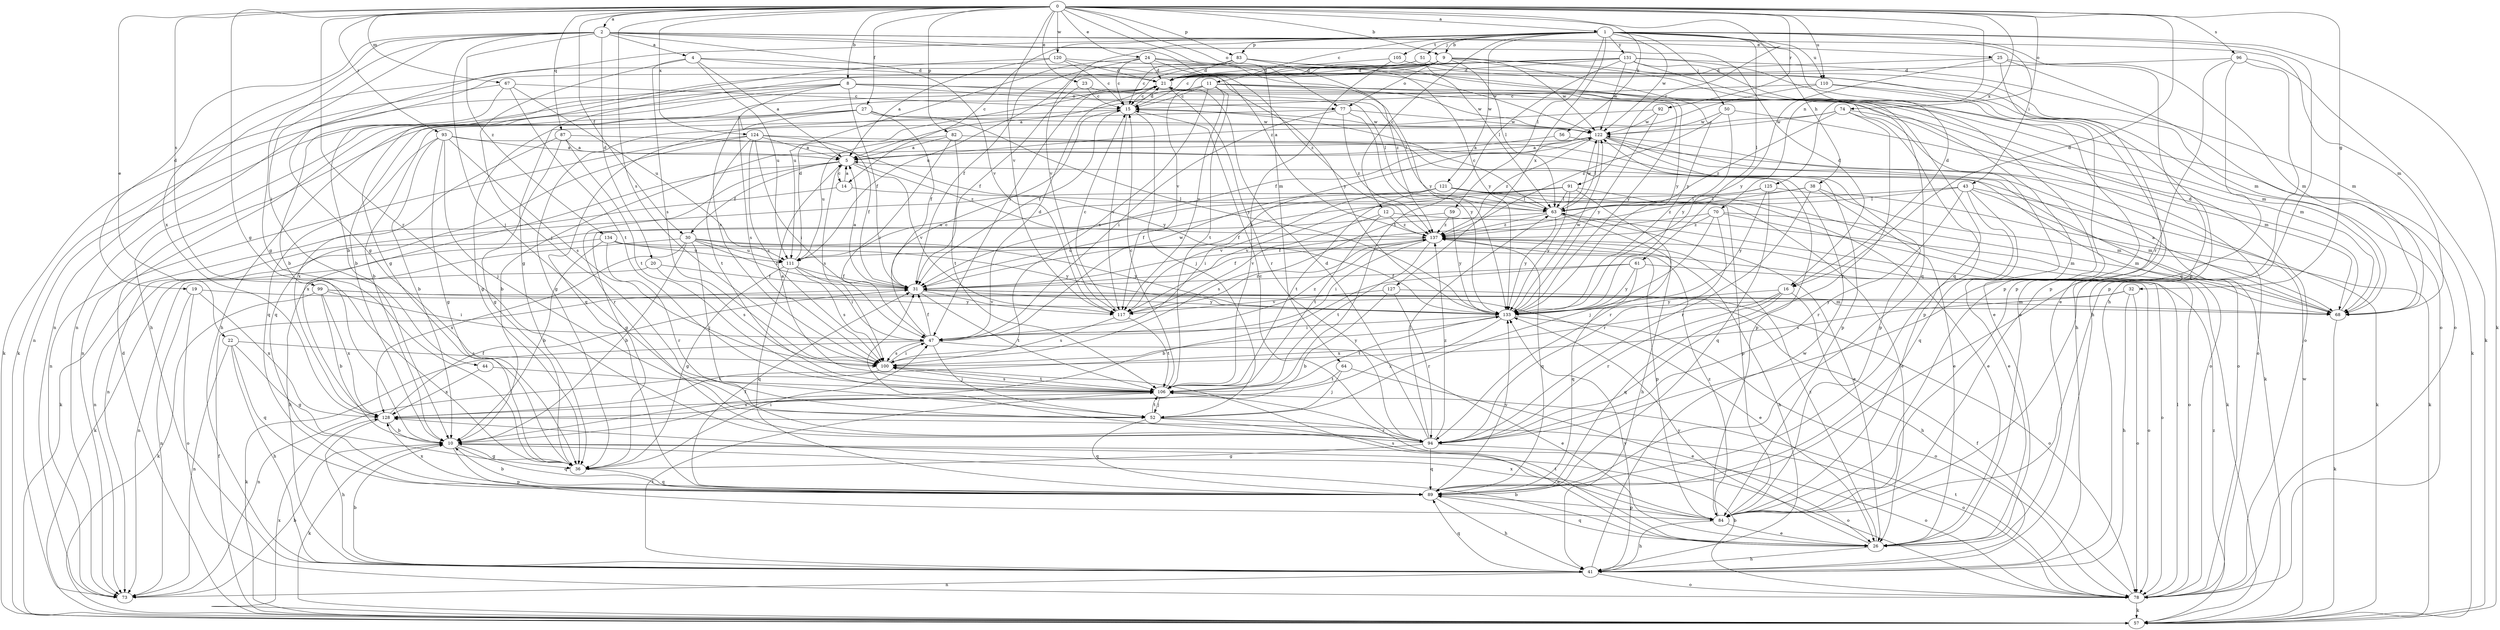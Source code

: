 strict digraph  {
0;
1;
2;
4;
5;
8;
9;
10;
11;
12;
14;
15;
16;
19;
20;
21;
22;
23;
24;
25;
26;
27;
30;
31;
32;
36;
38;
41;
43;
44;
47;
50;
51;
52;
56;
57;
59;
61;
63;
64;
67;
68;
70;
73;
74;
77;
78;
82;
83;
84;
87;
89;
91;
92;
93;
94;
96;
99;
100;
105;
106;
110;
111;
117;
120;
121;
122;
124;
125;
127;
128;
131;
133;
134;
137;
0 -> 1  [label=a];
0 -> 2  [label=a];
0 -> 8  [label=b];
0 -> 9  [label=b];
0 -> 16  [label=d];
0 -> 22  [label=e];
0 -> 23  [label=e];
0 -> 24  [label=e];
0 -> 27  [label=f];
0 -> 30  [label=f];
0 -> 32  [label=g];
0 -> 36  [label=g];
0 -> 56  [label=k];
0 -> 64  [label=m];
0 -> 67  [label=m];
0 -> 70  [label=n];
0 -> 74  [label=o];
0 -> 77  [label=o];
0 -> 82  [label=p];
0 -> 83  [label=p];
0 -> 87  [label=q];
0 -> 91  [label=r];
0 -> 92  [label=r];
0 -> 93  [label=r];
0 -> 94  [label=r];
0 -> 96  [label=s];
0 -> 99  [label=s];
0 -> 100  [label=s];
0 -> 110  [label=u];
0 -> 117  [label=v];
0 -> 120  [label=w];
0 -> 124  [label=x];
0 -> 125  [label=x];
1 -> 9  [label=b];
1 -> 11  [label=c];
1 -> 12  [label=c];
1 -> 14  [label=c];
1 -> 16  [label=d];
1 -> 36  [label=g];
1 -> 38  [label=h];
1 -> 41  [label=h];
1 -> 43  [label=i];
1 -> 50  [label=j];
1 -> 51  [label=j];
1 -> 57  [label=k];
1 -> 59  [label=l];
1 -> 61  [label=l];
1 -> 83  [label=p];
1 -> 84  [label=p];
1 -> 105  [label=t];
1 -> 110  [label=u];
1 -> 117  [label=v];
1 -> 121  [label=w];
1 -> 122  [label=w];
1 -> 127  [label=x];
1 -> 131  [label=y];
2 -> 4  [label=a];
2 -> 16  [label=d];
2 -> 19  [label=d];
2 -> 20  [label=d];
2 -> 25  [label=e];
2 -> 36  [label=g];
2 -> 44  [label=i];
2 -> 52  [label=j];
2 -> 68  [label=m];
2 -> 117  [label=v];
2 -> 128  [label=x];
2 -> 134  [label=z];
2 -> 137  [label=z];
4 -> 5  [label=a];
4 -> 21  [label=d];
4 -> 52  [label=j];
4 -> 100  [label=s];
4 -> 111  [label=u];
4 -> 133  [label=y];
5 -> 14  [label=c];
5 -> 30  [label=f];
5 -> 94  [label=r];
5 -> 100  [label=s];
5 -> 117  [label=v];
5 -> 128  [label=x];
5 -> 137  [label=z];
8 -> 31  [label=f];
8 -> 41  [label=h];
8 -> 57  [label=k];
8 -> 63  [label=l];
8 -> 73  [label=n];
8 -> 77  [label=o];
8 -> 100  [label=s];
8 -> 122  [label=w];
9 -> 21  [label=d];
9 -> 41  [label=h];
9 -> 47  [label=i];
9 -> 63  [label=l];
9 -> 77  [label=o];
9 -> 89  [label=q];
9 -> 111  [label=u];
9 -> 117  [label=v];
9 -> 122  [label=w];
9 -> 133  [label=y];
10 -> 36  [label=g];
10 -> 57  [label=k];
10 -> 78  [label=o];
10 -> 84  [label=p];
10 -> 89  [label=q];
11 -> 5  [label=a];
11 -> 10  [label=b];
11 -> 15  [label=c];
11 -> 26  [label=e];
11 -> 57  [label=k];
11 -> 78  [label=o];
11 -> 100  [label=s];
11 -> 106  [label=t];
11 -> 117  [label=v];
11 -> 133  [label=y];
12 -> 68  [label=m];
12 -> 106  [label=t];
12 -> 117  [label=v];
12 -> 137  [label=z];
14 -> 5  [label=a];
14 -> 57  [label=k];
14 -> 63  [label=l];
15 -> 21  [label=d];
15 -> 31  [label=f];
15 -> 36  [label=g];
15 -> 52  [label=j];
15 -> 117  [label=v];
15 -> 122  [label=w];
16 -> 41  [label=h];
16 -> 89  [label=q];
16 -> 94  [label=r];
16 -> 128  [label=x];
16 -> 133  [label=y];
19 -> 73  [label=n];
19 -> 78  [label=o];
19 -> 128  [label=x];
19 -> 133  [label=y];
20 -> 31  [label=f];
20 -> 73  [label=n];
20 -> 100  [label=s];
21 -> 15  [label=c];
21 -> 41  [label=h];
21 -> 68  [label=m];
21 -> 94  [label=r];
22 -> 36  [label=g];
22 -> 41  [label=h];
22 -> 73  [label=n];
22 -> 89  [label=q];
22 -> 100  [label=s];
23 -> 15  [label=c];
23 -> 31  [label=f];
23 -> 63  [label=l];
24 -> 15  [label=c];
24 -> 21  [label=d];
24 -> 31  [label=f];
24 -> 111  [label=u];
24 -> 122  [label=w];
24 -> 133  [label=y];
24 -> 137  [label=z];
25 -> 21  [label=d];
25 -> 68  [label=m];
25 -> 78  [label=o];
25 -> 84  [label=p];
25 -> 133  [label=y];
26 -> 10  [label=b];
26 -> 41  [label=h];
26 -> 89  [label=q];
26 -> 106  [label=t];
26 -> 133  [label=y];
26 -> 137  [label=z];
27 -> 10  [label=b];
27 -> 31  [label=f];
27 -> 73  [label=n];
27 -> 100  [label=s];
27 -> 122  [label=w];
27 -> 133  [label=y];
30 -> 10  [label=b];
30 -> 31  [label=f];
30 -> 41  [label=h];
30 -> 52  [label=j];
30 -> 84  [label=p];
30 -> 111  [label=u];
30 -> 128  [label=x];
30 -> 133  [label=y];
31 -> 5  [label=a];
31 -> 68  [label=m];
31 -> 106  [label=t];
31 -> 117  [label=v];
31 -> 133  [label=y];
32 -> 41  [label=h];
32 -> 78  [label=o];
32 -> 100  [label=s];
32 -> 133  [label=y];
36 -> 47  [label=i];
36 -> 89  [label=q];
38 -> 26  [label=e];
38 -> 63  [label=l];
38 -> 68  [label=m];
38 -> 94  [label=r];
38 -> 137  [label=z];
41 -> 10  [label=b];
41 -> 73  [label=n];
41 -> 78  [label=o];
41 -> 89  [label=q];
41 -> 106  [label=t];
41 -> 122  [label=w];
41 -> 133  [label=y];
43 -> 26  [label=e];
43 -> 36  [label=g];
43 -> 57  [label=k];
43 -> 63  [label=l];
43 -> 68  [label=m];
43 -> 89  [label=q];
43 -> 94  [label=r];
44 -> 106  [label=t];
44 -> 128  [label=x];
47 -> 15  [label=c];
47 -> 21  [label=d];
47 -> 26  [label=e];
47 -> 31  [label=f];
47 -> 52  [label=j];
47 -> 57  [label=k];
47 -> 100  [label=s];
47 -> 122  [label=w];
47 -> 137  [label=z];
50 -> 78  [label=o];
50 -> 122  [label=w];
50 -> 133  [label=y];
50 -> 137  [label=z];
51 -> 15  [label=c];
51 -> 21  [label=d];
51 -> 68  [label=m];
51 -> 133  [label=y];
52 -> 26  [label=e];
52 -> 89  [label=q];
52 -> 94  [label=r];
52 -> 106  [label=t];
56 -> 5  [label=a];
56 -> 68  [label=m];
57 -> 21  [label=d];
57 -> 31  [label=f];
57 -> 122  [label=w];
57 -> 128  [label=x];
57 -> 137  [label=z];
59 -> 73  [label=n];
59 -> 133  [label=y];
59 -> 137  [label=z];
61 -> 10  [label=b];
61 -> 31  [label=f];
61 -> 78  [label=o];
61 -> 89  [label=q];
61 -> 133  [label=y];
63 -> 15  [label=c];
63 -> 26  [label=e];
63 -> 41  [label=h];
63 -> 100  [label=s];
63 -> 122  [label=w];
63 -> 133  [label=y];
63 -> 137  [label=z];
64 -> 26  [label=e];
64 -> 52  [label=j];
64 -> 106  [label=t];
67 -> 10  [label=b];
67 -> 15  [label=c];
67 -> 57  [label=k];
67 -> 106  [label=t];
67 -> 111  [label=u];
68 -> 5  [label=a];
68 -> 21  [label=d];
68 -> 57  [label=k];
70 -> 31  [label=f];
70 -> 52  [label=j];
70 -> 68  [label=m];
70 -> 78  [label=o];
70 -> 94  [label=r];
70 -> 137  [label=z];
73 -> 10  [label=b];
74 -> 5  [label=a];
74 -> 68  [label=m];
74 -> 84  [label=p];
74 -> 94  [label=r];
74 -> 122  [label=w];
74 -> 137  [label=z];
77 -> 36  [label=g];
77 -> 47  [label=i];
77 -> 122  [label=w];
77 -> 133  [label=y];
77 -> 137  [label=z];
78 -> 10  [label=b];
78 -> 31  [label=f];
78 -> 57  [label=k];
78 -> 63  [label=l];
78 -> 106  [label=t];
82 -> 5  [label=a];
82 -> 47  [label=i];
82 -> 84  [label=p];
82 -> 106  [label=t];
82 -> 111  [label=u];
83 -> 15  [label=c];
83 -> 21  [label=d];
83 -> 63  [label=l];
83 -> 73  [label=n];
83 -> 133  [label=y];
83 -> 137  [label=z];
84 -> 26  [label=e];
84 -> 41  [label=h];
84 -> 100  [label=s];
84 -> 128  [label=x];
84 -> 137  [label=z];
87 -> 5  [label=a];
87 -> 36  [label=g];
87 -> 106  [label=t];
87 -> 128  [label=x];
87 -> 133  [label=y];
89 -> 10  [label=b];
89 -> 31  [label=f];
89 -> 41  [label=h];
89 -> 84  [label=p];
89 -> 128  [label=x];
89 -> 133  [label=y];
91 -> 26  [label=e];
91 -> 31  [label=f];
91 -> 63  [label=l];
91 -> 73  [label=n];
91 -> 94  [label=r];
91 -> 117  [label=v];
91 -> 133  [label=y];
92 -> 89  [label=q];
92 -> 122  [label=w];
92 -> 133  [label=y];
93 -> 5  [label=a];
93 -> 10  [label=b];
93 -> 36  [label=g];
93 -> 52  [label=j];
93 -> 84  [label=p];
93 -> 89  [label=q];
93 -> 100  [label=s];
94 -> 15  [label=c];
94 -> 21  [label=d];
94 -> 31  [label=f];
94 -> 36  [label=g];
94 -> 63  [label=l];
94 -> 78  [label=o];
94 -> 89  [label=q];
94 -> 137  [label=z];
96 -> 21  [label=d];
96 -> 57  [label=k];
96 -> 84  [label=p];
96 -> 89  [label=q];
96 -> 94  [label=r];
99 -> 10  [label=b];
99 -> 26  [label=e];
99 -> 47  [label=i];
99 -> 57  [label=k];
99 -> 68  [label=m];
99 -> 128  [label=x];
100 -> 47  [label=i];
100 -> 73  [label=n];
100 -> 106  [label=t];
100 -> 133  [label=y];
105 -> 21  [label=d];
105 -> 78  [label=o];
105 -> 106  [label=t];
106 -> 5  [label=a];
106 -> 15  [label=c];
106 -> 52  [label=j];
106 -> 100  [label=s];
106 -> 128  [label=x];
110 -> 15  [label=c];
110 -> 26  [label=e];
110 -> 31  [label=f];
110 -> 41  [label=h];
111 -> 21  [label=d];
111 -> 31  [label=f];
111 -> 36  [label=g];
111 -> 47  [label=i];
111 -> 89  [label=q];
111 -> 100  [label=s];
117 -> 15  [label=c];
117 -> 100  [label=s];
117 -> 106  [label=t];
117 -> 137  [label=z];
120 -> 5  [label=a];
120 -> 15  [label=c];
120 -> 21  [label=d];
120 -> 36  [label=g];
120 -> 84  [label=p];
121 -> 26  [label=e];
121 -> 47  [label=i];
121 -> 57  [label=k];
121 -> 63  [label=l];
121 -> 84  [label=p];
121 -> 106  [label=t];
121 -> 111  [label=u];
121 -> 117  [label=v];
122 -> 5  [label=a];
122 -> 10  [label=b];
122 -> 57  [label=k];
122 -> 63  [label=l];
122 -> 78  [label=o];
122 -> 84  [label=p];
122 -> 137  [label=z];
124 -> 5  [label=a];
124 -> 31  [label=f];
124 -> 47  [label=i];
124 -> 73  [label=n];
124 -> 78  [label=o];
124 -> 89  [label=q];
124 -> 100  [label=s];
124 -> 106  [label=t];
125 -> 31  [label=f];
125 -> 57  [label=k];
125 -> 63  [label=l];
125 -> 89  [label=q];
125 -> 133  [label=y];
127 -> 10  [label=b];
127 -> 78  [label=o];
127 -> 94  [label=r];
127 -> 117  [label=v];
128 -> 10  [label=b];
128 -> 31  [label=f];
128 -> 41  [label=h];
128 -> 78  [label=o];
131 -> 10  [label=b];
131 -> 21  [label=d];
131 -> 26  [label=e];
131 -> 36  [label=g];
131 -> 68  [label=m];
131 -> 73  [label=n];
131 -> 84  [label=p];
131 -> 89  [label=q];
131 -> 106  [label=t];
131 -> 122  [label=w];
133 -> 47  [label=i];
133 -> 78  [label=o];
133 -> 106  [label=t];
133 -> 122  [label=w];
133 -> 128  [label=x];
134 -> 10  [label=b];
134 -> 57  [label=k];
134 -> 78  [label=o];
134 -> 94  [label=r];
134 -> 111  [label=u];
134 -> 133  [label=y];
137 -> 31  [label=f];
137 -> 41  [label=h];
137 -> 47  [label=i];
137 -> 89  [label=q];
137 -> 106  [label=t];
137 -> 111  [label=u];
}
